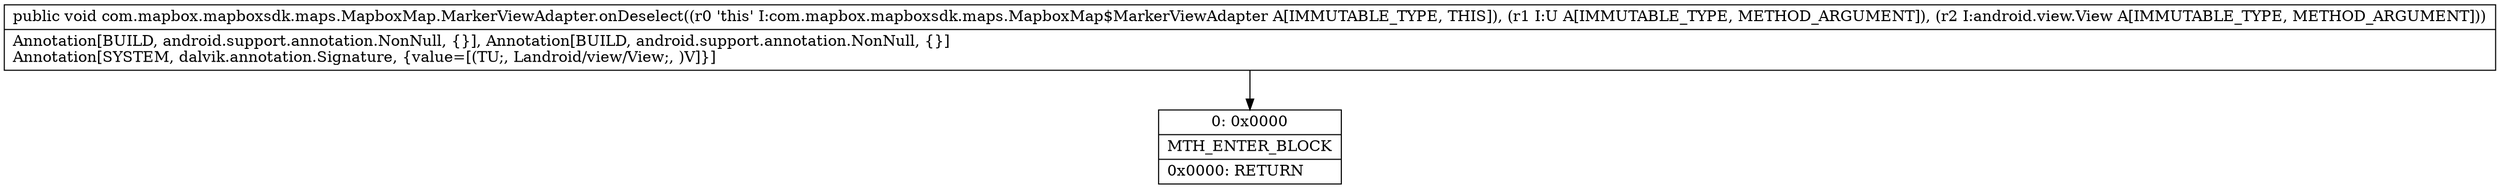 digraph "CFG forcom.mapbox.mapboxsdk.maps.MapboxMap.MarkerViewAdapter.onDeselect(Lcom\/mapbox\/mapboxsdk\/annotations\/MarkerView;Landroid\/view\/View;)V" {
Node_0 [shape=record,label="{0\:\ 0x0000|MTH_ENTER_BLOCK\l|0x0000: RETURN   \l}"];
MethodNode[shape=record,label="{public void com.mapbox.mapboxsdk.maps.MapboxMap.MarkerViewAdapter.onDeselect((r0 'this' I:com.mapbox.mapboxsdk.maps.MapboxMap$MarkerViewAdapter A[IMMUTABLE_TYPE, THIS]), (r1 I:U A[IMMUTABLE_TYPE, METHOD_ARGUMENT]), (r2 I:android.view.View A[IMMUTABLE_TYPE, METHOD_ARGUMENT]))  | Annotation[BUILD, android.support.annotation.NonNull, \{\}], Annotation[BUILD, android.support.annotation.NonNull, \{\}]\lAnnotation[SYSTEM, dalvik.annotation.Signature, \{value=[(TU;, Landroid\/view\/View;, )V]\}]\l}"];
MethodNode -> Node_0;
}

